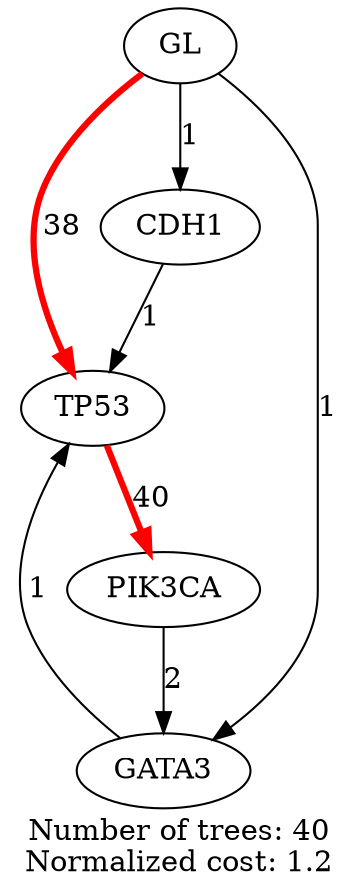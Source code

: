 digraph T {
	label="Number of trees: 40\nNormalized cost: 1.2"
	4 [label="TP53"]
	3 [label="PIK3CA"]
	2 [label="GL"]
	1 [label="GATA3"]
	0 [label="CDH1"]
	4 -> 3 [label="40",penwidth=3,color=red]
	3 -> 1 [label="2"]
	2 -> 4 [label="38",penwidth=3,color=red]
	2 -> 1 [label="1"]
	2 -> 0 [label="1"]
	1 -> 4 [label="1"]
	0 -> 4 [label="1"]
}
